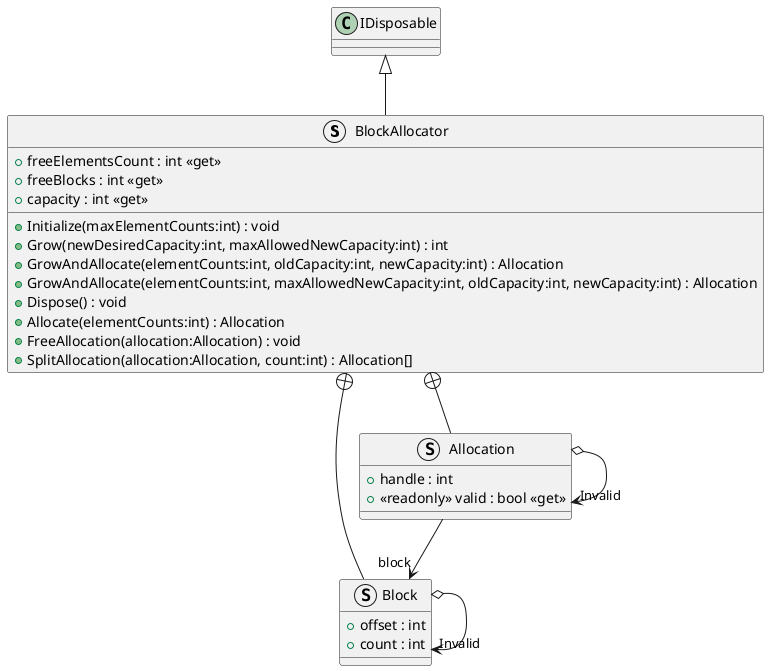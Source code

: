 @startuml
struct BlockAllocator {
    + freeElementsCount : int <<get>>
    + freeBlocks : int <<get>>
    + capacity : int <<get>>
    + Initialize(maxElementCounts:int) : void
    + Grow(newDesiredCapacity:int, maxAllowedNewCapacity:int) : int
    + GrowAndAllocate(elementCounts:int, oldCapacity:int, newCapacity:int) : Allocation
    + GrowAndAllocate(elementCounts:int, maxAllowedNewCapacity:int, oldCapacity:int, newCapacity:int) : Allocation
    + Dispose() : void
    + Allocate(elementCounts:int) : Allocation
    + FreeAllocation(allocation:Allocation) : void
    + SplitAllocation(allocation:Allocation, count:int) : Allocation[]
}
struct Block {
    + offset : int
    + count : int
}
struct Allocation {
    + handle : int
    + <<readonly>> valid : bool <<get>>
}
IDisposable <|-- BlockAllocator
BlockAllocator +-- Block
Block o-> "Invalid" Block
BlockAllocator +-- Allocation
Allocation --> "block" Block
Allocation o-> "Invalid" Allocation
@enduml
